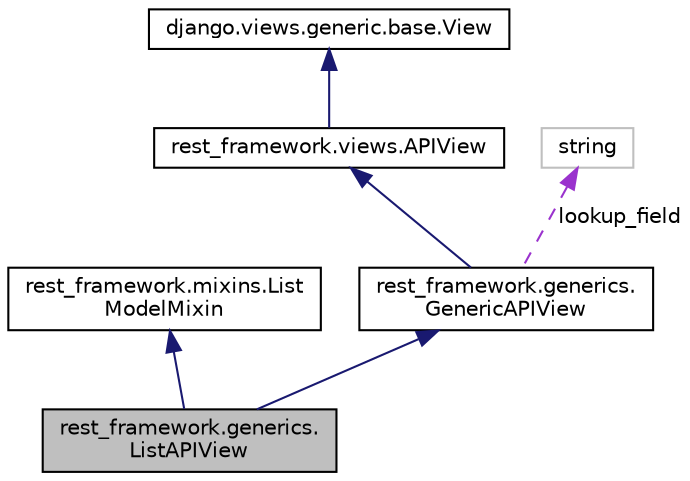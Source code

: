 digraph "rest_framework.generics.ListAPIView"
{
 // LATEX_PDF_SIZE
  edge [fontname="Helvetica",fontsize="10",labelfontname="Helvetica",labelfontsize="10"];
  node [fontname="Helvetica",fontsize="10",shape=record];
  Node1 [label="rest_framework.generics.\lListAPIView",height=0.2,width=0.4,color="black", fillcolor="grey75", style="filled", fontcolor="black",tooltip=" "];
  Node2 -> Node1 [dir="back",color="midnightblue",fontsize="10",style="solid"];
  Node2 [label="rest_framework.mixins.List\lModelMixin",height=0.2,width=0.4,color="black", fillcolor="white", style="filled",URL="$classrest__framework_1_1mixins_1_1_list_model_mixin.html",tooltip=" "];
  Node3 -> Node1 [dir="back",color="midnightblue",fontsize="10",style="solid"];
  Node3 [label="rest_framework.generics.\lGenericAPIView",height=0.2,width=0.4,color="black", fillcolor="white", style="filled",URL="$classrest__framework_1_1generics_1_1_generic_a_p_i_view.html",tooltip=" "];
  Node4 -> Node3 [dir="back",color="midnightblue",fontsize="10",style="solid"];
  Node4 [label="rest_framework.views.APIView",height=0.2,width=0.4,color="black", fillcolor="white", style="filled",URL="$classrest__framework_1_1views_1_1_a_p_i_view.html",tooltip=" "];
  Node5 -> Node4 [dir="back",color="midnightblue",fontsize="10",style="solid"];
  Node5 [label="django.views.generic.base.View",height=0.2,width=0.4,color="black", fillcolor="white", style="filled",URL="$classdjango_1_1views_1_1generic_1_1base_1_1_view.html",tooltip=" "];
  Node6 -> Node3 [dir="back",color="darkorchid3",fontsize="10",style="dashed",label=" lookup_field" ];
  Node6 [label="string",height=0.2,width=0.4,color="grey75", fillcolor="white", style="filled",tooltip=" "];
}

